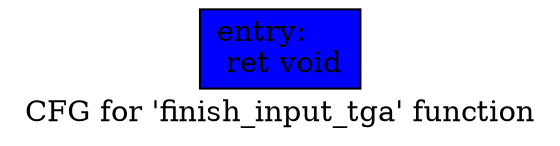 digraph "CFG for 'finish_input_tga' function" {
	label="CFG for 'finish_input_tga' function";

	Node0x4e939f0 [shape=record, style = filled, fillcolor = blue, label="{entry:\l  ret void\l}"];
}
